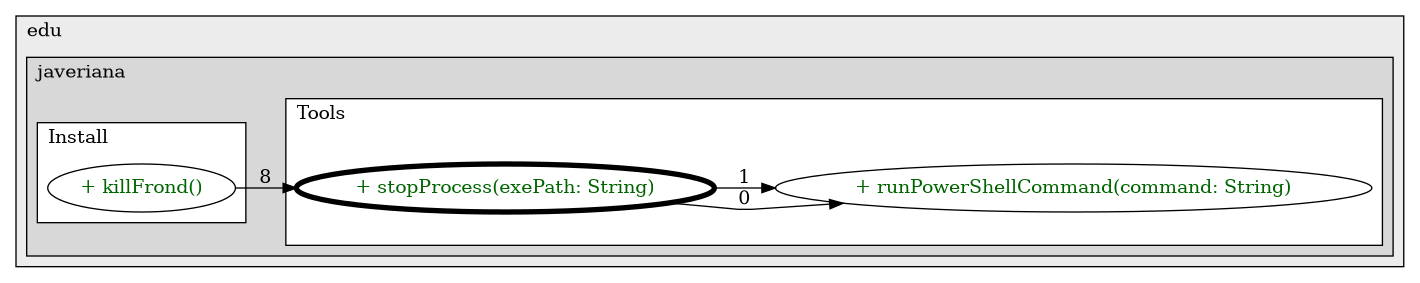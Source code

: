 @startuml

/' diagram meta data start
config=CallConfiguration;
{
  "rootMethod": "co.edu.javeriana.ctai.installer.model.tools.Tools#stopProcess(String)",
  "projectClassification": {
    "searchMode": "OpenProject", // OpenProject, AllProjects
    "includedProjects": "",
    "pathEndKeywords": "*.impl",
    "isClientPath": "",
    "isClientName": "",
    "isTestPath": "",
    "isTestName": "",
    "isMappingPath": "",
    "isMappingName": "",
    "isDataAccessPath": "",
    "isDataAccessName": "",
    "isDataStructurePath": "",
    "isDataStructureName": "",
    "isInterfaceStructuresPath": "",
    "isInterfaceStructuresName": "",
    "isEntryPointPath": "",
    "isEntryPointName": "",
    "treatFinalFieldsAsMandatory": false
  },
  "graphRestriction": {
    "classPackageExcludeFilter": "",
    "classPackageIncludeFilter": "",
    "classNameExcludeFilter": "",
    "classNameIncludeFilter": "",
    "methodNameExcludeFilter": "",
    "methodNameIncludeFilter": "",
    "removeByInheritance": "", // inheritance/annotation based filtering is done in a second step
    "removeByAnnotation": "",
    "removeByClassPackage": "", // cleanup the graph after inheritance/annotation based filtering is done
    "removeByClassName": "",
    "cutMappings": false,
    "cutEnum": false,
    "cutTests": true,
    "cutClient": false,
    "cutDataAccess": false,
    "cutInterfaceStructures": false,
    "cutDataStructures": false,
    "cutGetterAndSetter": false,
    "cutConstructors": false
  },
  "graphTraversal": {
    "forwardDepth": 2,
    "backwardDepth": 2,
    "classPackageExcludeFilter": "",
    "classPackageIncludeFilter": "",
    "classNameExcludeFilter": "",
    "classNameIncludeFilter": "",
    "methodNameExcludeFilter": "",
    "methodNameIncludeFilter": "",
    "hideMappings": false,
    "hideDataStructures": false,
    "hidePrivateMethods": true,
    "hideInterfaceCalls": true, // indirection: implementation -> interface (is hidden) -> implementation
    "onlyShowApplicationEntryPoints": false, // root node is included
    "useMethodCallsForStructureDiagram": "ForwardOnly" // ForwardOnly, BothDirections, No
  },
  "details": {
    "aggregation": "GroupByClass", // ByClass, GroupByClass, None
    "showMethodParametersTypes": true,
    "showMethodParametersNames": true,
    "showMethodReturnType": true,
    "showPackageLevels": 2,
    "showCallOrder": true,
    "edgeMode": "MethodsOnly", // TypesOnly, MethodsOnly, TypesAndMethods, MethodsAndDirectTypeUsage
    "showDetailedClassStructure": true
  },
  "rootClass": "co.edu.javeriana.ctai.installer.model.tools.Tools",
  "extensionCallbackMethod": "" // qualified.class.name#methodName - signature: public static String method(String)
}
diagram meta data end '/



digraph g {
    rankdir="LR"
    splines=polyline
    

'nodes 
subgraph cluster_100278 { 
   	label=edu
	labeljust=l
	fillcolor="#ececec"
	style=filled
   
   subgraph cluster_496592481 { 
   	label=javeriana
	labeljust=l
	fillcolor="#d8d8d8"
	style=filled
   
   subgraph cluster_108133415 { 
   	label=Tools
	labeljust=l
	fillcolor=white
	style=filled
   
   Tools861186420XXXrunPowerShellCommand1808118735[
	label="+ runPowerShellCommand(command: String)"
	style=filled
	fillcolor=white
	tooltip="Tools

null"
	fontcolor=darkgreen
];

Tools861186420XXXstopProcess1808118735[
	label="+ stopProcess(exePath: String)"
	style=filled
	fillcolor=white
	tooltip="Tools

null"
	penwidth=4
	fontcolor=darkgreen
];
} 

subgraph cluster_1795875308 { 
   	label=Install
	labeljust=l
	fillcolor=white
	style=filled
   
   Install1071375199XXXkillFrond0[
	label="+ killFrond()"
	style=filled
	fillcolor=white
	tooltip="Install

null"
	fontcolor=darkgreen
];
} 
} 
} 

'edges    
Install1071375199XXXkillFrond0 -> Tools861186420XXXstopProcess1808118735[label=8];
Tools861186420XXXstopProcess1808118735 -> Tools861186420XXXrunPowerShellCommand1808118735[label=0];
Tools861186420XXXstopProcess1808118735 -> Tools861186420XXXrunPowerShellCommand1808118735[label=1];
    
}
@enduml